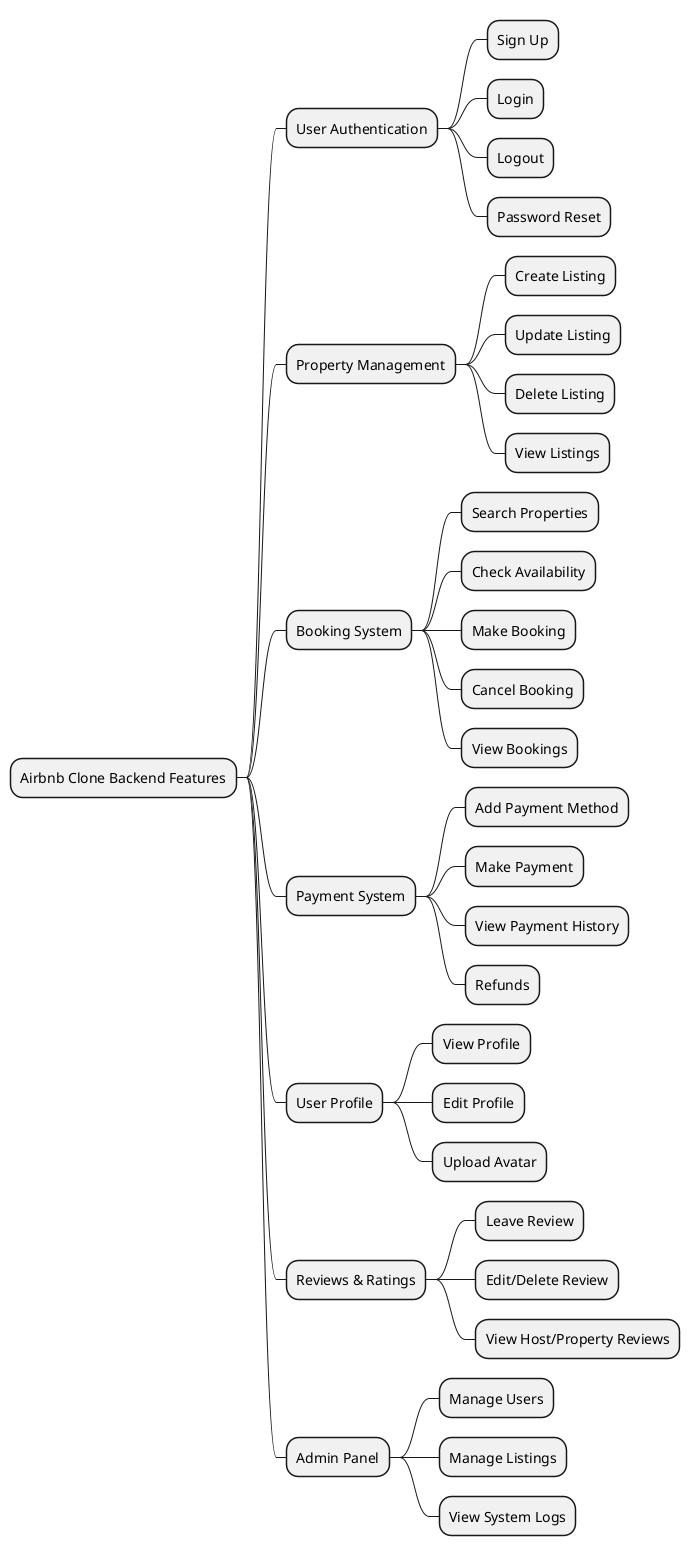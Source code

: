 @startmindmap
* Airbnb Clone Backend Features
** User Authentication
*** Sign Up
*** Login
*** Logout
*** Password Reset
** Property Management
*** Create Listing
*** Update Listing
*** Delete Listing
*** View Listings
** Booking System
*** Search Properties
*** Check Availability
*** Make Booking
*** Cancel Booking
*** View Bookings
** Payment System
*** Add Payment Method
*** Make Payment
*** View Payment History
*** Refunds
** User Profile
*** View Profile
*** Edit Profile
*** Upload Avatar
** Reviews & Ratings
*** Leave Review
*** Edit/Delete Review
*** View Host/Property Reviews
** Admin Panel
*** Manage Users
*** Manage Listings
*** View System Logs
@endmindmap
